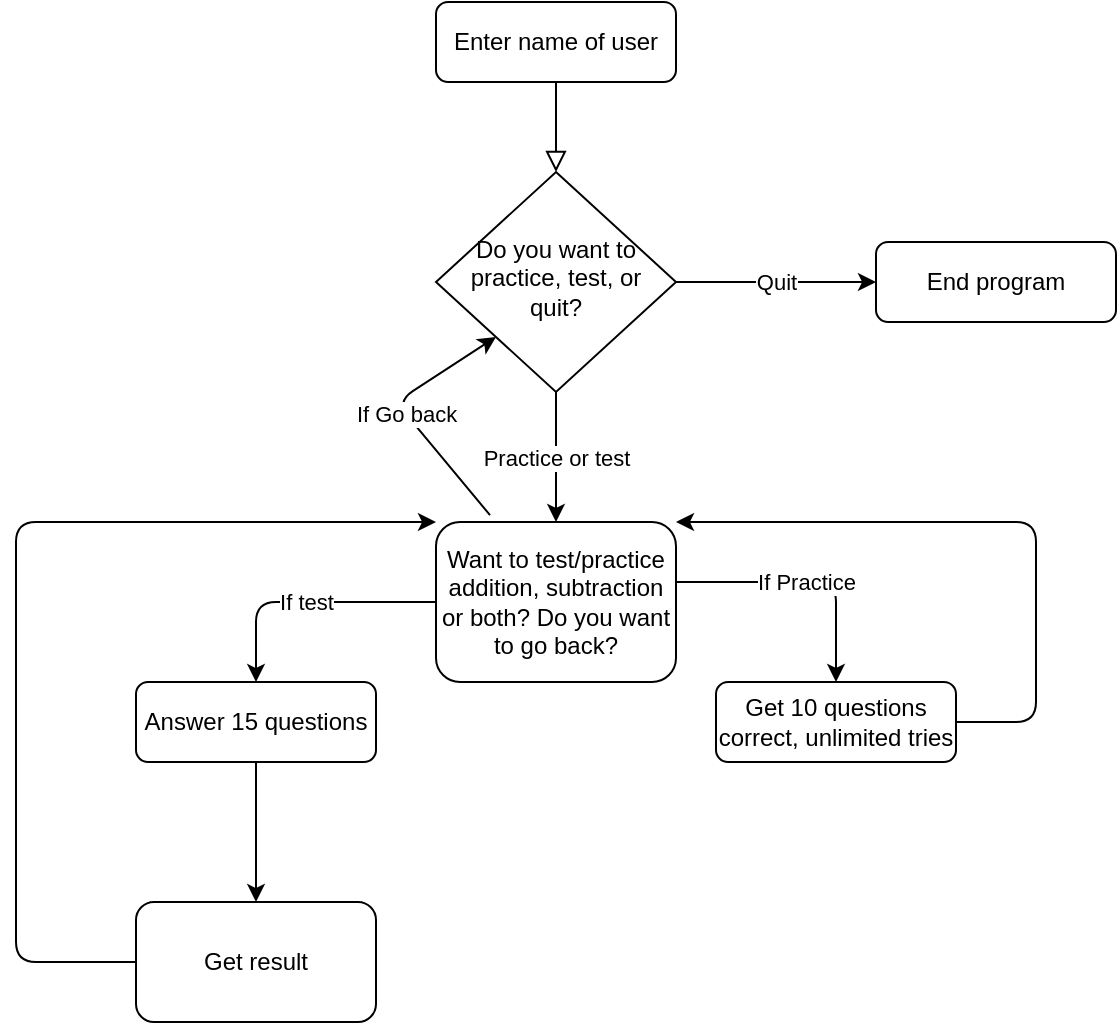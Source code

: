<mxfile version="13.10.0" type="device"><diagram id="C5RBs43oDa-KdzZeNtuy" name="Page-1"><mxGraphModel dx="1055" dy="642" grid="1" gridSize="10" guides="1" tooltips="1" connect="1" arrows="1" fold="1" page="1" pageScale="1" pageWidth="827" pageHeight="1169" math="0" shadow="0"><root><mxCell id="WIyWlLk6GJQsqaUBKTNV-0"/><mxCell id="WIyWlLk6GJQsqaUBKTNV-1" parent="WIyWlLk6GJQsqaUBKTNV-0"/><mxCell id="WIyWlLk6GJQsqaUBKTNV-2" value="" style="rounded=0;html=1;jettySize=auto;orthogonalLoop=1;fontSize=11;endArrow=block;endFill=0;endSize=8;strokeWidth=1;shadow=0;labelBackgroundColor=none;edgeStyle=orthogonalEdgeStyle;" parent="WIyWlLk6GJQsqaUBKTNV-1" source="WIyWlLk6GJQsqaUBKTNV-3" target="WIyWlLk6GJQsqaUBKTNV-6" edge="1"><mxGeometry relative="1" as="geometry"/></mxCell><mxCell id="WIyWlLk6GJQsqaUBKTNV-3" value="Enter name of user" style="rounded=1;whiteSpace=wrap;html=1;fontSize=12;glass=0;strokeWidth=1;shadow=0;" parent="WIyWlLk6GJQsqaUBKTNV-1" vertex="1"><mxGeometry x="310" y="130" width="120" height="40" as="geometry"/></mxCell><mxCell id="WIyWlLk6GJQsqaUBKTNV-6" value="Do you want to practice, test, or quit?" style="rhombus;whiteSpace=wrap;html=1;shadow=0;fontFamily=Helvetica;fontSize=12;align=center;strokeWidth=1;spacing=6;spacingTop=-4;" parent="WIyWlLk6GJQsqaUBKTNV-1" vertex="1"><mxGeometry x="310" y="215" width="120" height="110" as="geometry"/></mxCell><mxCell id="WIyWlLk6GJQsqaUBKTNV-7" value="End program" style="rounded=1;whiteSpace=wrap;html=1;fontSize=12;glass=0;strokeWidth=1;shadow=0;" parent="WIyWlLk6GJQsqaUBKTNV-1" vertex="1"><mxGeometry x="530" y="250" width="120" height="40" as="geometry"/></mxCell><mxCell id="gEYBXL2_zeYCS0kRWQ45-11" value="" style="edgeStyle=orthogonalEdgeStyle;rounded=0;orthogonalLoop=1;jettySize=auto;html=1;" edge="1" parent="WIyWlLk6GJQsqaUBKTNV-1" source="WIyWlLk6GJQsqaUBKTNV-11" target="gEYBXL2_zeYCS0kRWQ45-10"><mxGeometry relative="1" as="geometry"/></mxCell><mxCell id="WIyWlLk6GJQsqaUBKTNV-11" value="Answer 15 questions" style="rounded=1;whiteSpace=wrap;html=1;fontSize=12;glass=0;strokeWidth=1;shadow=0;" parent="WIyWlLk6GJQsqaUBKTNV-1" vertex="1"><mxGeometry x="160" y="470" width="120" height="40" as="geometry"/></mxCell><mxCell id="WIyWlLk6GJQsqaUBKTNV-12" value="Get 10 questions correct, unlimited tries" style="rounded=1;whiteSpace=wrap;html=1;fontSize=12;glass=0;strokeWidth=1;shadow=0;" parent="WIyWlLk6GJQsqaUBKTNV-1" vertex="1"><mxGeometry x="450" y="470" width="120" height="40" as="geometry"/></mxCell><mxCell id="gEYBXL2_zeYCS0kRWQ45-1" value="" style="endArrow=classic;html=1;" edge="1" parent="WIyWlLk6GJQsqaUBKTNV-1"><mxGeometry relative="1" as="geometry"><mxPoint x="430" y="270" as="sourcePoint"/><mxPoint x="530" y="270" as="targetPoint"/></mxGeometry></mxCell><mxCell id="gEYBXL2_zeYCS0kRWQ45-2" value="Quit" style="edgeLabel;resizable=0;html=1;align=center;verticalAlign=middle;" connectable="0" vertex="1" parent="gEYBXL2_zeYCS0kRWQ45-1"><mxGeometry relative="1" as="geometry"/></mxCell><mxCell id="gEYBXL2_zeYCS0kRWQ45-3" value="" style="endArrow=classic;html=1;exitX=0.5;exitY=1;exitDx=0;exitDy=0;" edge="1" parent="WIyWlLk6GJQsqaUBKTNV-1" source="WIyWlLk6GJQsqaUBKTNV-6"><mxGeometry relative="1" as="geometry"><mxPoint x="190" y="300" as="sourcePoint"/><mxPoint x="370" y="390" as="targetPoint"/></mxGeometry></mxCell><mxCell id="gEYBXL2_zeYCS0kRWQ45-4" value="Practice or test" style="edgeLabel;resizable=0;html=1;align=center;verticalAlign=middle;" connectable="0" vertex="1" parent="gEYBXL2_zeYCS0kRWQ45-3"><mxGeometry relative="1" as="geometry"/></mxCell><mxCell id="gEYBXL2_zeYCS0kRWQ45-5" value="&lt;span style=&quot;color: rgb(0 , 0 , 0) ; font-family: &amp;#34;helvetica&amp;#34; ; font-size: 12px ; font-style: normal ; font-weight: 400 ; letter-spacing: normal ; text-align: center ; text-indent: 0px ; text-transform: none ; word-spacing: 0px ; display: inline ; float: none ; background-color: rgb(255 , 255 , 255)&quot;&gt;Want to test/practice addition, subtraction or both? Do you want to go back?&lt;/span&gt;" style="rounded=1;whiteSpace=wrap;html=1;" vertex="1" parent="WIyWlLk6GJQsqaUBKTNV-1"><mxGeometry x="310" y="390" width="120" height="80" as="geometry"/></mxCell><mxCell id="gEYBXL2_zeYCS0kRWQ45-6" value="" style="endArrow=classic;html=1;exitX=0;exitY=0.5;exitDx=0;exitDy=0;" edge="1" parent="WIyWlLk6GJQsqaUBKTNV-1" source="gEYBXL2_zeYCS0kRWQ45-5"><mxGeometry relative="1" as="geometry"><mxPoint x="160" y="430" as="sourcePoint"/><mxPoint x="220" y="470" as="targetPoint"/><Array as="points"><mxPoint x="220" y="430"/></Array></mxGeometry></mxCell><mxCell id="gEYBXL2_zeYCS0kRWQ45-7" value="If test" style="edgeLabel;resizable=0;html=1;align=center;verticalAlign=middle;" connectable="0" vertex="1" parent="gEYBXL2_zeYCS0kRWQ45-6"><mxGeometry relative="1" as="geometry"/></mxCell><mxCell id="gEYBXL2_zeYCS0kRWQ45-8" value="" style="endArrow=classic;html=1;entryX=0.5;entryY=0;entryDx=0;entryDy=0;" edge="1" parent="WIyWlLk6GJQsqaUBKTNV-1" target="WIyWlLk6GJQsqaUBKTNV-12"><mxGeometry relative="1" as="geometry"><mxPoint x="430" y="420" as="sourcePoint"/><mxPoint x="510" y="460" as="targetPoint"/><Array as="points"><mxPoint x="510" y="420"/></Array></mxGeometry></mxCell><mxCell id="gEYBXL2_zeYCS0kRWQ45-9" value="If Practice" style="edgeLabel;resizable=0;html=1;align=center;verticalAlign=middle;" connectable="0" vertex="1" parent="gEYBXL2_zeYCS0kRWQ45-8"><mxGeometry relative="1" as="geometry"/></mxCell><mxCell id="gEYBXL2_zeYCS0kRWQ45-10" value="Get result" style="whiteSpace=wrap;html=1;rounded=1;shadow=0;strokeWidth=1;glass=0;" vertex="1" parent="WIyWlLk6GJQsqaUBKTNV-1"><mxGeometry x="160" y="580" width="120" height="60" as="geometry"/></mxCell><mxCell id="gEYBXL2_zeYCS0kRWQ45-12" value="" style="endArrow=classic;html=1;entryX=0;entryY=0;entryDx=0;entryDy=0;exitX=0;exitY=0.5;exitDx=0;exitDy=0;" edge="1" parent="WIyWlLk6GJQsqaUBKTNV-1" source="gEYBXL2_zeYCS0kRWQ45-10" target="gEYBXL2_zeYCS0kRWQ45-5"><mxGeometry width="50" height="50" relative="1" as="geometry"><mxPoint x="140" y="310" as="sourcePoint"/><mxPoint x="190" y="260" as="targetPoint"/><Array as="points"><mxPoint x="100" y="610"/><mxPoint x="100" y="390"/></Array></mxGeometry></mxCell><mxCell id="gEYBXL2_zeYCS0kRWQ45-13" value="" style="endArrow=classic;html=1;entryX=1;entryY=0;entryDx=0;entryDy=0;exitX=1;exitY=0.5;exitDx=0;exitDy=0;" edge="1" parent="WIyWlLk6GJQsqaUBKTNV-1" source="WIyWlLk6GJQsqaUBKTNV-12" target="gEYBXL2_zeYCS0kRWQ45-5"><mxGeometry width="50" height="50" relative="1" as="geometry"><mxPoint x="600" y="490" as="sourcePoint"/><mxPoint x="650" y="440" as="targetPoint"/><Array as="points"><mxPoint x="610" y="490"/><mxPoint x="610" y="390"/></Array></mxGeometry></mxCell><mxCell id="gEYBXL2_zeYCS0kRWQ45-14" value="" style="endArrow=classic;html=1;entryX=0;entryY=1;entryDx=0;entryDy=0;exitX=0.225;exitY=-0.043;exitDx=0;exitDy=0;exitPerimeter=0;" edge="1" parent="WIyWlLk6GJQsqaUBKTNV-1" source="gEYBXL2_zeYCS0kRWQ45-5" target="WIyWlLk6GJQsqaUBKTNV-6"><mxGeometry relative="1" as="geometry"><mxPoint x="210" y="360" as="sourcePoint"/><mxPoint x="310" y="360" as="targetPoint"/><Array as="points"><mxPoint x="290" y="330"/></Array></mxGeometry></mxCell><mxCell id="gEYBXL2_zeYCS0kRWQ45-15" value="If Go back" style="edgeLabel;resizable=0;html=1;align=center;verticalAlign=middle;" connectable="0" vertex="1" parent="gEYBXL2_zeYCS0kRWQ45-14"><mxGeometry relative="1" as="geometry"/></mxCell></root></mxGraphModel></diagram></mxfile>
